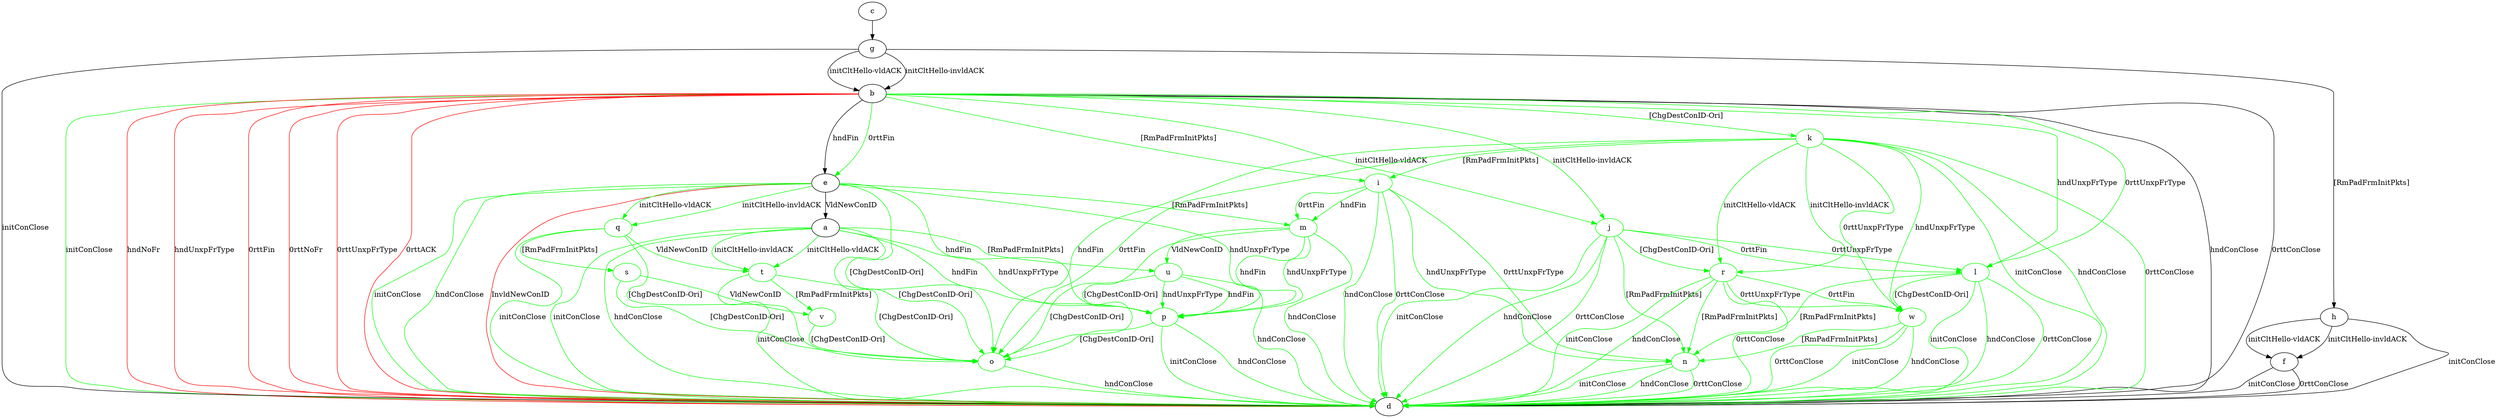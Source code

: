 digraph "" {
	a -> d	[key=0,
		color=green,
		label="initConClose "];
	a -> d	[key=1,
		color=green,
		label="hndConClose "];
	o	[color=green];
	a -> o	[key=0,
		color=green,
		label="[ChgDestConID-Ori] "];
	p	[color=green];
	a -> p	[key=0,
		color=green,
		label="hndFin "];
	a -> p	[key=1,
		color=green,
		label="hndUnxpFrType "];
	t	[color=green];
	a -> t	[key=0,
		color=green,
		label="initCltHello-vldACK "];
	a -> t	[key=1,
		color=green,
		label="initCltHello-invldACK "];
	u	[color=green];
	a -> u	[key=0,
		color=green,
		label="[RmPadFrmInitPkts] "];
	b -> d	[key=0,
		label="hndConClose "];
	b -> d	[key=1,
		label="0rttConClose "];
	b -> d	[key=2,
		color=green,
		label="initConClose "];
	b -> d	[key=3,
		color=red,
		label="hndNoFr "];
	b -> d	[key=4,
		color=red,
		label="hndUnxpFrType "];
	b -> d	[key=5,
		color=red,
		label="0rttFin "];
	b -> d	[key=6,
		color=red,
		label="0rttNoFr "];
	b -> d	[key=7,
		color=red,
		label="0rttUnxpFrType "];
	b -> d	[key=8,
		color=red,
		label="0rttACK "];
	b -> e	[key=0,
		label="hndFin "];
	b -> e	[key=1,
		color=green,
		label="0rttFin "];
	i	[color=green];
	b -> i	[key=0,
		color=green,
		label="[RmPadFrmInitPkts] "];
	j	[color=green];
	b -> j	[key=0,
		color=green,
		label="initCltHello-vldACK "];
	b -> j	[key=1,
		color=green,
		label="initCltHello-invldACK "];
	k	[color=green];
	b -> k	[key=0,
		color=green,
		label="[ChgDestConID-Ori] "];
	l	[color=green];
	b -> l	[key=0,
		color=green,
		label="hndUnxpFrType "];
	b -> l	[key=1,
		color=green,
		label="0rttUnxpFrType "];
	c -> g	[key=0];
	e -> a	[key=0,
		label="VldNewConID "];
	e -> d	[key=0,
		color=green,
		label="initConClose "];
	e -> d	[key=1,
		color=green,
		label="hndConClose "];
	e -> d	[key=2,
		color=red,
		label="InvldNewConID "];
	m	[color=green];
	e -> m	[key=0,
		color=green,
		label="[RmPadFrmInitPkts] "];
	e -> o	[key=0,
		color=green,
		label="[ChgDestConID-Ori] "];
	e -> p	[key=0,
		color=green,
		label="hndFin "];
	e -> p	[key=1,
		color=green,
		label="hndUnxpFrType "];
	q	[color=green];
	e -> q	[key=0,
		color=green,
		label="initCltHello-vldACK "];
	e -> q	[key=1,
		color=green,
		label="initCltHello-invldACK "];
	f -> d	[key=0,
		label="initConClose "];
	f -> d	[key=1,
		label="0rttConClose "];
	g -> b	[key=0,
		label="initCltHello-vldACK "];
	g -> b	[key=1,
		label="initCltHello-invldACK "];
	g -> d	[key=0,
		label="initConClose "];
	g -> h	[key=0,
		label="[RmPadFrmInitPkts] "];
	h -> d	[key=0,
		label="initConClose "];
	h -> f	[key=0,
		label="initCltHello-vldACK "];
	h -> f	[key=1,
		label="initCltHello-invldACK "];
	i -> d	[key=0,
		color=green,
		label="hndConClose "];
	i -> d	[key=1,
		color=green,
		label="0rttConClose "];
	i -> m	[key=0,
		color=green,
		label="hndFin "];
	i -> m	[key=1,
		color=green,
		label="0rttFin "];
	n	[color=green];
	i -> n	[key=0,
		color=green,
		label="hndUnxpFrType "];
	i -> n	[key=1,
		color=green,
		label="0rttUnxpFrType "];
	j -> d	[key=0,
		color=green,
		label="initConClose "];
	j -> d	[key=1,
		color=green,
		label="hndConClose "];
	j -> d	[key=2,
		color=green,
		label="0rttConClose "];
	j -> l	[key=0,
		color=green,
		label="0rttFin "];
	j -> l	[key=1,
		color=green,
		label="0rttUnxpFrType "];
	j -> n	[key=0,
		color=green,
		label="[RmPadFrmInitPkts] "];
	r	[color=green];
	j -> r	[key=0,
		color=green,
		label="[ChgDestConID-Ori] "];
	k -> d	[key=0,
		color=green,
		label="initConClose "];
	k -> d	[key=1,
		color=green,
		label="hndConClose "];
	k -> d	[key=2,
		color=green,
		label="0rttConClose "];
	k -> i	[key=0,
		color=green,
		label="[RmPadFrmInitPkts] "];
	k -> o	[key=0,
		color=green,
		label="hndFin "];
	k -> o	[key=1,
		color=green,
		label="0rttFin "];
	k -> r	[key=0,
		color=green,
		label="initCltHello-vldACK "];
	k -> r	[key=1,
		color=green,
		label="initCltHello-invldACK "];
	w	[color=green];
	k -> w	[key=0,
		color=green,
		label="hndUnxpFrType "];
	k -> w	[key=1,
		color=green,
		label="0rttUnxpFrType "];
	l -> d	[key=0,
		color=green,
		label="initConClose "];
	l -> d	[key=1,
		color=green,
		label="hndConClose "];
	l -> d	[key=2,
		color=green,
		label="0rttConClose "];
	l -> n	[key=0,
		color=green,
		label="[RmPadFrmInitPkts] "];
	l -> w	[key=0,
		color=green,
		label="[ChgDestConID-Ori] "];
	m -> d	[key=0,
		color=green,
		label="hndConClose "];
	m -> o	[key=0,
		color=green,
		label="[ChgDestConID-Ori] "];
	m -> p	[key=0,
		color=green,
		label="hndFin "];
	m -> p	[key=1,
		color=green,
		label="hndUnxpFrType "];
	m -> u	[key=0,
		color=green,
		label="VldNewConID "];
	n -> d	[key=0,
		color=green,
		label="initConClose "];
	n -> d	[key=1,
		color=green,
		label="hndConClose "];
	n -> d	[key=2,
		color=green,
		label="0rttConClose "];
	o -> d	[key=0,
		color=green,
		label="hndConClose "];
	p -> d	[key=0,
		color=green,
		label="initConClose "];
	p -> d	[key=1,
		color=green,
		label="hndConClose "];
	p -> o	[key=0,
		color=green,
		label="[ChgDestConID-Ori] "];
	q -> d	[key=0,
		color=green,
		label="initConClose "];
	q -> o	[key=0,
		color=green,
		label="[ChgDestConID-Ori] "];
	s	[color=green];
	q -> s	[key=0,
		color=green,
		label="[RmPadFrmInitPkts] "];
	q -> t	[key=0,
		color=green,
		label="VldNewConID "];
	r -> d	[key=0,
		color=green,
		label="initConClose "];
	r -> d	[key=1,
		color=green,
		label="hndConClose "];
	r -> d	[key=2,
		color=green,
		label="0rttConClose "];
	r -> n	[key=0,
		color=green,
		label="[RmPadFrmInitPkts] "];
	r -> w	[key=0,
		color=green,
		label="0rttFin "];
	r -> w	[key=1,
		color=green,
		label="0rttUnxpFrType "];
	s -> o	[key=0,
		color=green,
		label="[ChgDestConID-Ori] "];
	v	[color=green];
	s -> v	[key=0,
		color=green,
		label="VldNewConID "];
	t -> d	[key=0,
		color=green,
		label="initConClose "];
	t -> o	[key=0,
		color=green,
		label="[ChgDestConID-Ori] "];
	t -> v	[key=0,
		color=green,
		label="[RmPadFrmInitPkts] "];
	u -> d	[key=0,
		color=green,
		label="hndConClose "];
	u -> o	[key=0,
		color=green,
		label="[ChgDestConID-Ori] "];
	u -> p	[key=0,
		color=green,
		label="hndFin "];
	u -> p	[key=1,
		color=green,
		label="hndUnxpFrType "];
	v -> o	[key=0,
		color=green,
		label="[ChgDestConID-Ori] "];
	w -> d	[key=0,
		color=green,
		label="initConClose "];
	w -> d	[key=1,
		color=green,
		label="hndConClose "];
	w -> d	[key=2,
		color=green,
		label="0rttConClose "];
	w -> n	[key=0,
		color=green,
		label="[RmPadFrmInitPkts] "];
}
